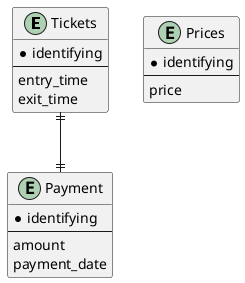 @startuml

entity Tickets {
* identifying
--
entry_time
exit_time
}

entity Prices {
* identifying
--
price
}

entity Payment {
* identifying
--
amount
payment_date
}

Tickets ||--|| Payment

@enduml